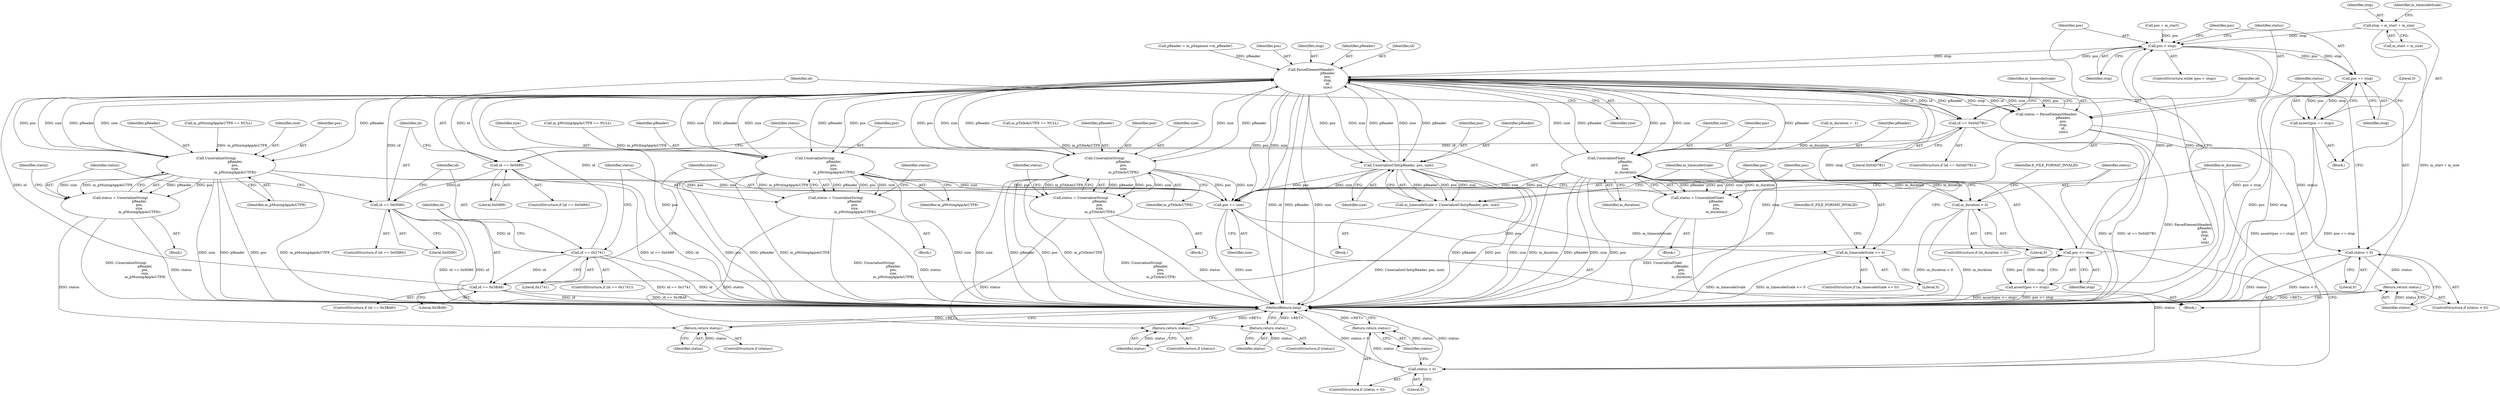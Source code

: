 digraph "1_Android_04839626ed859623901ebd3a5fd483982186b59d_166@integer" {
"1000130" [label="(Call,stop = m_start + m_size)"];
"1000143" [label="(Call,pos < stop)"];
"1000152" [label="(Call,ParseElementHeader(\n                                pReader,\n                                pos,\n                                stop,\n                                id,\n                                size))"];
"1000150" [label="(Call,status = ParseElementHeader(\n                                pReader,\n                                pos,\n                                stop,\n                                id,\n                                size))"];
"1000159" [label="(Call,status < 0)"];
"1000162" [label="(Return,return status;)"];
"1000165" [label="(Call,id == 0x0AD7B1)"];
"1000183" [label="(Call,id == 0x0489)"];
"1000209" [label="(Call,id == 0x0D80)"];
"1000227" [label="(Call,id == 0x1741)"];
"1000245" [label="(Call,id == 0x3BA9)"];
"1000171" [label="(Call,UnserializeUInt(pReader, pos, size))"];
"1000169" [label="(Call,m_timecodeScale = UnserializeUInt(pReader, pos, size))"];
"1000176" [label="(Call,m_timecodeScale <= 0)"];
"1000261" [label="(Call,pos += size)"];
"1000265" [label="(Call,pos <= stop)"];
"1000264" [label="(Call,assert(pos <= stop))"];
"1000190" [label="(Call,UnserializeFloat(\n                                    pReader,\n                                    pos,\n                                    size,\n                                    m_duration))"];
"1000188" [label="(Call,status = UnserializeFloat(\n                                    pReader,\n                                    pos,\n                                    size,\n                                    m_duration))"];
"1000196" [label="(Call,status < 0)"];
"1000199" [label="(Return,return status;)"];
"1000202" [label="(Call,m_duration < 0)"];
"1000216" [label="(Call,UnserializeString(\n                                    pReader,\n                                    pos,\n                                    size,\n                                    m_pMuxingAppAsUTF8))"];
"1000214" [label="(Call,status = UnserializeString(\n                                    pReader,\n                                    pos,\n                                    size,\n                                    m_pMuxingAppAsUTF8))"];
"1000223" [label="(Return,return status;)"];
"1000234" [label="(Call,UnserializeString(\n                                    pReader,\n                                    pos,\n                                    size,\n                                    m_pWritingAppAsUTF8))"];
"1000232" [label="(Call,status = UnserializeString(\n                                    pReader,\n                                    pos,\n                                    size,\n                                    m_pWritingAppAsUTF8))"];
"1000241" [label="(Return,return status;)"];
"1000252" [label="(Call,UnserializeString(\n                                    pReader,\n                                    pos,\n                                    size,\n                                    m_pTitleAsUTF8))"];
"1000250" [label="(Call,status = UnserializeString(\n                                    pReader,\n                                    pos,\n                                    size,\n                                    m_pTitleAsUTF8))"];
"1000259" [label="(Return,return status;)"];
"1000269" [label="(Call,pos == stop)"];
"1000268" [label="(Call,assert(pos == stop))"];
"1000167" [label="(Literal,0x0AD7B1)"];
"1000183" [label="(Call,id == 0x0489)"];
"1000173" [label="(Identifier,pos)"];
"1000169" [label="(Call,m_timecodeScale = UnserializeUInt(pReader, pos, size))"];
"1000168" [label="(Block,)"];
"1000223" [label="(Return,return status;)"];
"1000159" [label="(Call,status < 0)"];
"1000143" [label="(Call,pos < stop)"];
"1000191" [label="(Identifier,pReader)"];
"1000150" [label="(Call,status = ParseElementHeader(\n                                pReader,\n                                pos,\n                                stop,\n                                id,\n                                size))"];
"1000156" [label="(Identifier,id)"];
"1000130" [label="(Call,stop = m_start + m_size)"];
"1000162" [label="(Return,return status;)"];
"1000220" [label="(Identifier,m_pMuxingAppAsUTF8)"];
"1000206" [label="(Identifier,E_FILE_FORMAT_INVALID)"];
"1000244" [label="(ControlStructure,if (id == 0x3BA9))"];
"1000196" [label="(Call,status < 0)"];
"1000230" [label="(Block,)"];
"1000212" [label="(Block,)"];
"1000185" [label="(Literal,0x0489)"];
"1000157" [label="(Identifier,size)"];
"1000144" [label="(Identifier,pos)"];
"1000211" [label="(Literal,0x0D80)"];
"1000178" [label="(Literal,0)"];
"1000273" [label="(Literal,0)"];
"1000268" [label="(Call,assert(pos == stop))"];
"1000263" [label="(Identifier,size)"];
"1000193" [label="(Identifier,size)"];
"1000199" [label="(Return,return status;)"];
"1000274" [label="(MethodReturn,long)"];
"1000131" [label="(Identifier,stop)"];
"1000226" [label="(ControlStructure,if (id == 0x1741))"];
"1000242" [label="(Identifier,status)"];
"1000117" [label="(Call,m_pTitleAsUTF8 == NULL)"];
"1000221" [label="(ControlStructure,if (status))"];
"1000120" [label="(Call,pReader = m_pSegment->m_pReader)"];
"1000175" [label="(ControlStructure,if (m_timecodeScale <= 0))"];
"1000210" [label="(Identifier,id)"];
"1000194" [label="(Identifier,m_duration)"];
"1000171" [label="(Call,UnserializeUInt(pReader, pos, size))"];
"1000163" [label="(Identifier,status)"];
"1000190" [label="(Call,UnserializeFloat(\n                                    pReader,\n                                    pos,\n                                    size,\n                                    m_duration))"];
"1000247" [label="(Literal,0x3BA9)"];
"1000217" [label="(Identifier,pReader)"];
"1000259" [label="(Return,return status;)"];
"1000126" [label="(Call,pos = m_start)"];
"1000234" [label="(Call,UnserializeString(\n                                    pReader,\n                                    pos,\n                                    size,\n                                    m_pWritingAppAsUTF8))"];
"1000250" [label="(Call,status = UnserializeString(\n                                    pReader,\n                                    pos,\n                                    size,\n                                    m_pTitleAsUTF8))"];
"1000271" [label="(Identifier,stop)"];
"1000265" [label="(Call,pos <= stop)"];
"1000192" [label="(Identifier,pos)"];
"1000202" [label="(Call,m_duration < 0)"];
"1000229" [label="(Literal,0x1741)"];
"1000186" [label="(Block,)"];
"1000215" [label="(Identifier,status)"];
"1000248" [label="(Block,)"];
"1000241" [label="(Return,return status;)"];
"1000236" [label="(Identifier,pos)"];
"1000107" [label="(Block,)"];
"1000208" [label="(ControlStructure,if (id == 0x0D80))"];
"1000232" [label="(Call,status = UnserializeString(\n                                    pReader,\n                                    pos,\n                                    size,\n                                    m_pWritingAppAsUTF8))"];
"1000270" [label="(Identifier,pos)"];
"1000138" [label="(Call,m_duration = -1)"];
"1000266" [label="(Identifier,pos)"];
"1000261" [label="(Call,pos += size)"];
"1000267" [label="(Identifier,stop)"];
"1000145" [label="(Identifier,stop)"];
"1000269" [label="(Call,pos == stop)"];
"1000233" [label="(Identifier,status)"];
"1000151" [label="(Identifier,status)"];
"1000237" [label="(Identifier,size)"];
"1000189" [label="(Identifier,status)"];
"1000201" [label="(ControlStructure,if (m_duration < 0))"];
"1000262" [label="(Identifier,pos)"];
"1000136" [label="(Identifier,m_timecodeScale)"];
"1000257" [label="(ControlStructure,if (status))"];
"1000132" [label="(Call,m_start + m_size)"];
"1000166" [label="(Identifier,id)"];
"1000240" [label="(Identifier,status)"];
"1000209" [label="(Call,id == 0x0D80)"];
"1000154" [label="(Identifier,pos)"];
"1000109" [label="(Call,m_pMuxingAppAsUTF8 == NULL)"];
"1000177" [label="(Identifier,m_timecodeScale)"];
"1000113" [label="(Call,m_pWritingAppAsUTF8 == NULL)"];
"1000246" [label="(Identifier,id)"];
"1000253" [label="(Identifier,pReader)"];
"1000238" [label="(Identifier,m_pWritingAppAsUTF8)"];
"1000170" [label="(Identifier,m_timecodeScale)"];
"1000164" [label="(ControlStructure,if (id == 0x0AD7B1))"];
"1000264" [label="(Call,assert(pos <= stop))"];
"1000180" [label="(Identifier,E_FILE_FORMAT_INVALID)"];
"1000146" [label="(Block,)"];
"1000161" [label="(Literal,0)"];
"1000254" [label="(Identifier,pos)"];
"1000204" [label="(Literal,0)"];
"1000235" [label="(Identifier,pReader)"];
"1000256" [label="(Identifier,m_pTitleAsUTF8)"];
"1000203" [label="(Identifier,m_duration)"];
"1000172" [label="(Identifier,pReader)"];
"1000219" [label="(Identifier,size)"];
"1000155" [label="(Identifier,stop)"];
"1000153" [label="(Identifier,pReader)"];
"1000251" [label="(Identifier,status)"];
"1000152" [label="(Call,ParseElementHeader(\n                                pReader,\n                                pos,\n                                stop,\n                                id,\n                                size))"];
"1000198" [label="(Literal,0)"];
"1000174" [label="(Identifier,size)"];
"1000214" [label="(Call,status = UnserializeString(\n                                    pReader,\n                                    pos,\n                                    size,\n                                    m_pMuxingAppAsUTF8))"];
"1000224" [label="(Identifier,status)"];
"1000255" [label="(Identifier,size)"];
"1000160" [label="(Identifier,status)"];
"1000195" [label="(ControlStructure,if (status < 0))"];
"1000176" [label="(Call,m_timecodeScale <= 0)"];
"1000239" [label="(ControlStructure,if (status))"];
"1000165" [label="(Call,id == 0x0AD7B1)"];
"1000188" [label="(Call,status = UnserializeFloat(\n                                    pReader,\n                                    pos,\n                                    size,\n                                    m_duration))"];
"1000222" [label="(Identifier,status)"];
"1000158" [label="(ControlStructure,if (status < 0))"];
"1000200" [label="(Identifier,status)"];
"1000218" [label="(Identifier,pos)"];
"1000228" [label="(Identifier,id)"];
"1000258" [label="(Identifier,status)"];
"1000252" [label="(Call,UnserializeString(\n                                    pReader,\n                                    pos,\n                                    size,\n                                    m_pTitleAsUTF8))"];
"1000245" [label="(Call,id == 0x3BA9)"];
"1000142" [label="(ControlStructure,while (pos < stop))"];
"1000260" [label="(Identifier,status)"];
"1000197" [label="(Identifier,status)"];
"1000182" [label="(ControlStructure,if (id == 0x0489))"];
"1000227" [label="(Call,id == 0x1741)"];
"1000216" [label="(Call,UnserializeString(\n                                    pReader,\n                                    pos,\n                                    size,\n                                    m_pMuxingAppAsUTF8))"];
"1000184" [label="(Identifier,id)"];
"1000130" -> "1000107"  [label="AST: "];
"1000130" -> "1000132"  [label="CFG: "];
"1000131" -> "1000130"  [label="AST: "];
"1000132" -> "1000130"  [label="AST: "];
"1000136" -> "1000130"  [label="CFG: "];
"1000130" -> "1000274"  [label="DDG: m_start + m_size"];
"1000130" -> "1000143"  [label="DDG: stop"];
"1000143" -> "1000142"  [label="AST: "];
"1000143" -> "1000145"  [label="CFG: "];
"1000144" -> "1000143"  [label="AST: "];
"1000145" -> "1000143"  [label="AST: "];
"1000151" -> "1000143"  [label="CFG: "];
"1000270" -> "1000143"  [label="CFG: "];
"1000143" -> "1000274"  [label="DDG: pos < stop"];
"1000126" -> "1000143"  [label="DDG: pos"];
"1000265" -> "1000143"  [label="DDG: pos"];
"1000265" -> "1000143"  [label="DDG: stop"];
"1000143" -> "1000152"  [label="DDG: pos"];
"1000143" -> "1000152"  [label="DDG: stop"];
"1000143" -> "1000269"  [label="DDG: pos"];
"1000143" -> "1000269"  [label="DDG: stop"];
"1000152" -> "1000150"  [label="AST: "];
"1000152" -> "1000157"  [label="CFG: "];
"1000153" -> "1000152"  [label="AST: "];
"1000154" -> "1000152"  [label="AST: "];
"1000155" -> "1000152"  [label="AST: "];
"1000156" -> "1000152"  [label="AST: "];
"1000157" -> "1000152"  [label="AST: "];
"1000150" -> "1000152"  [label="CFG: "];
"1000152" -> "1000274"  [label="DDG: pReader"];
"1000152" -> "1000274"  [label="DDG: pos"];
"1000152" -> "1000274"  [label="DDG: size"];
"1000152" -> "1000274"  [label="DDG: stop"];
"1000152" -> "1000274"  [label="DDG: id"];
"1000152" -> "1000150"  [label="DDG: pReader"];
"1000152" -> "1000150"  [label="DDG: stop"];
"1000152" -> "1000150"  [label="DDG: id"];
"1000152" -> "1000150"  [label="DDG: size"];
"1000152" -> "1000150"  [label="DDG: pos"];
"1000171" -> "1000152"  [label="DDG: pReader"];
"1000171" -> "1000152"  [label="DDG: size"];
"1000216" -> "1000152"  [label="DDG: pReader"];
"1000216" -> "1000152"  [label="DDG: size"];
"1000252" -> "1000152"  [label="DDG: pReader"];
"1000252" -> "1000152"  [label="DDG: size"];
"1000234" -> "1000152"  [label="DDG: pReader"];
"1000234" -> "1000152"  [label="DDG: size"];
"1000190" -> "1000152"  [label="DDG: pReader"];
"1000190" -> "1000152"  [label="DDG: size"];
"1000120" -> "1000152"  [label="DDG: pReader"];
"1000209" -> "1000152"  [label="DDG: id"];
"1000227" -> "1000152"  [label="DDG: id"];
"1000245" -> "1000152"  [label="DDG: id"];
"1000165" -> "1000152"  [label="DDG: id"];
"1000183" -> "1000152"  [label="DDG: id"];
"1000152" -> "1000165"  [label="DDG: id"];
"1000152" -> "1000171"  [label="DDG: pReader"];
"1000152" -> "1000171"  [label="DDG: pos"];
"1000152" -> "1000171"  [label="DDG: size"];
"1000152" -> "1000190"  [label="DDG: pReader"];
"1000152" -> "1000190"  [label="DDG: pos"];
"1000152" -> "1000190"  [label="DDG: size"];
"1000152" -> "1000216"  [label="DDG: pReader"];
"1000152" -> "1000216"  [label="DDG: pos"];
"1000152" -> "1000216"  [label="DDG: size"];
"1000152" -> "1000234"  [label="DDG: pReader"];
"1000152" -> "1000234"  [label="DDG: pos"];
"1000152" -> "1000234"  [label="DDG: size"];
"1000152" -> "1000252"  [label="DDG: pReader"];
"1000152" -> "1000252"  [label="DDG: pos"];
"1000152" -> "1000252"  [label="DDG: size"];
"1000152" -> "1000261"  [label="DDG: size"];
"1000152" -> "1000261"  [label="DDG: pos"];
"1000152" -> "1000265"  [label="DDG: stop"];
"1000150" -> "1000146"  [label="AST: "];
"1000151" -> "1000150"  [label="AST: "];
"1000160" -> "1000150"  [label="CFG: "];
"1000150" -> "1000274"  [label="DDG: ParseElementHeader(\n                                pReader,\n                                pos,\n                                stop,\n                                id,\n                                size)"];
"1000150" -> "1000159"  [label="DDG: status"];
"1000159" -> "1000158"  [label="AST: "];
"1000159" -> "1000161"  [label="CFG: "];
"1000160" -> "1000159"  [label="AST: "];
"1000161" -> "1000159"  [label="AST: "];
"1000163" -> "1000159"  [label="CFG: "];
"1000166" -> "1000159"  [label="CFG: "];
"1000159" -> "1000274"  [label="DDG: status < 0"];
"1000159" -> "1000274"  [label="DDG: status"];
"1000159" -> "1000162"  [label="DDG: status"];
"1000162" -> "1000158"  [label="AST: "];
"1000162" -> "1000163"  [label="CFG: "];
"1000163" -> "1000162"  [label="AST: "];
"1000274" -> "1000162"  [label="CFG: "];
"1000162" -> "1000274"  [label="DDG: <RET>"];
"1000163" -> "1000162"  [label="DDG: status"];
"1000165" -> "1000164"  [label="AST: "];
"1000165" -> "1000167"  [label="CFG: "];
"1000166" -> "1000165"  [label="AST: "];
"1000167" -> "1000165"  [label="AST: "];
"1000170" -> "1000165"  [label="CFG: "];
"1000184" -> "1000165"  [label="CFG: "];
"1000165" -> "1000274"  [label="DDG: id"];
"1000165" -> "1000274"  [label="DDG: id == 0x0AD7B1"];
"1000165" -> "1000183"  [label="DDG: id"];
"1000183" -> "1000182"  [label="AST: "];
"1000183" -> "1000185"  [label="CFG: "];
"1000184" -> "1000183"  [label="AST: "];
"1000185" -> "1000183"  [label="AST: "];
"1000189" -> "1000183"  [label="CFG: "];
"1000210" -> "1000183"  [label="CFG: "];
"1000183" -> "1000274"  [label="DDG: id"];
"1000183" -> "1000274"  [label="DDG: id == 0x0489"];
"1000183" -> "1000209"  [label="DDG: id"];
"1000209" -> "1000208"  [label="AST: "];
"1000209" -> "1000211"  [label="CFG: "];
"1000210" -> "1000209"  [label="AST: "];
"1000211" -> "1000209"  [label="AST: "];
"1000215" -> "1000209"  [label="CFG: "];
"1000228" -> "1000209"  [label="CFG: "];
"1000209" -> "1000274"  [label="DDG: id == 0x0D80"];
"1000209" -> "1000274"  [label="DDG: id"];
"1000209" -> "1000227"  [label="DDG: id"];
"1000227" -> "1000226"  [label="AST: "];
"1000227" -> "1000229"  [label="CFG: "];
"1000228" -> "1000227"  [label="AST: "];
"1000229" -> "1000227"  [label="AST: "];
"1000233" -> "1000227"  [label="CFG: "];
"1000246" -> "1000227"  [label="CFG: "];
"1000227" -> "1000274"  [label="DDG: id == 0x1741"];
"1000227" -> "1000274"  [label="DDG: id"];
"1000227" -> "1000245"  [label="DDG: id"];
"1000245" -> "1000244"  [label="AST: "];
"1000245" -> "1000247"  [label="CFG: "];
"1000246" -> "1000245"  [label="AST: "];
"1000247" -> "1000245"  [label="AST: "];
"1000251" -> "1000245"  [label="CFG: "];
"1000262" -> "1000245"  [label="CFG: "];
"1000245" -> "1000274"  [label="DDG: id == 0x3BA9"];
"1000245" -> "1000274"  [label="DDG: id"];
"1000171" -> "1000169"  [label="AST: "];
"1000171" -> "1000174"  [label="CFG: "];
"1000172" -> "1000171"  [label="AST: "];
"1000173" -> "1000171"  [label="AST: "];
"1000174" -> "1000171"  [label="AST: "];
"1000169" -> "1000171"  [label="CFG: "];
"1000171" -> "1000274"  [label="DDG: pReader"];
"1000171" -> "1000274"  [label="DDG: pos"];
"1000171" -> "1000274"  [label="DDG: size"];
"1000171" -> "1000169"  [label="DDG: pReader"];
"1000171" -> "1000169"  [label="DDG: pos"];
"1000171" -> "1000169"  [label="DDG: size"];
"1000171" -> "1000261"  [label="DDG: size"];
"1000171" -> "1000261"  [label="DDG: pos"];
"1000169" -> "1000168"  [label="AST: "];
"1000170" -> "1000169"  [label="AST: "];
"1000177" -> "1000169"  [label="CFG: "];
"1000169" -> "1000274"  [label="DDG: UnserializeUInt(pReader, pos, size)"];
"1000169" -> "1000176"  [label="DDG: m_timecodeScale"];
"1000176" -> "1000175"  [label="AST: "];
"1000176" -> "1000178"  [label="CFG: "];
"1000177" -> "1000176"  [label="AST: "];
"1000178" -> "1000176"  [label="AST: "];
"1000180" -> "1000176"  [label="CFG: "];
"1000262" -> "1000176"  [label="CFG: "];
"1000176" -> "1000274"  [label="DDG: m_timecodeScale <= 0"];
"1000176" -> "1000274"  [label="DDG: m_timecodeScale"];
"1000261" -> "1000146"  [label="AST: "];
"1000261" -> "1000263"  [label="CFG: "];
"1000262" -> "1000261"  [label="AST: "];
"1000263" -> "1000261"  [label="AST: "];
"1000266" -> "1000261"  [label="CFG: "];
"1000261" -> "1000274"  [label="DDG: size"];
"1000234" -> "1000261"  [label="DDG: size"];
"1000234" -> "1000261"  [label="DDG: pos"];
"1000252" -> "1000261"  [label="DDG: size"];
"1000252" -> "1000261"  [label="DDG: pos"];
"1000216" -> "1000261"  [label="DDG: size"];
"1000216" -> "1000261"  [label="DDG: pos"];
"1000190" -> "1000261"  [label="DDG: size"];
"1000190" -> "1000261"  [label="DDG: pos"];
"1000261" -> "1000265"  [label="DDG: pos"];
"1000265" -> "1000264"  [label="AST: "];
"1000265" -> "1000267"  [label="CFG: "];
"1000266" -> "1000265"  [label="AST: "];
"1000267" -> "1000265"  [label="AST: "];
"1000264" -> "1000265"  [label="CFG: "];
"1000265" -> "1000264"  [label="DDG: pos"];
"1000265" -> "1000264"  [label="DDG: stop"];
"1000264" -> "1000146"  [label="AST: "];
"1000144" -> "1000264"  [label="CFG: "];
"1000264" -> "1000274"  [label="DDG: pos <= stop"];
"1000264" -> "1000274"  [label="DDG: assert(pos <= stop)"];
"1000190" -> "1000188"  [label="AST: "];
"1000190" -> "1000194"  [label="CFG: "];
"1000191" -> "1000190"  [label="AST: "];
"1000192" -> "1000190"  [label="AST: "];
"1000193" -> "1000190"  [label="AST: "];
"1000194" -> "1000190"  [label="AST: "];
"1000188" -> "1000190"  [label="CFG: "];
"1000190" -> "1000274"  [label="DDG: m_duration"];
"1000190" -> "1000274"  [label="DDG: pReader"];
"1000190" -> "1000274"  [label="DDG: size"];
"1000190" -> "1000274"  [label="DDG: pos"];
"1000190" -> "1000188"  [label="DDG: pReader"];
"1000190" -> "1000188"  [label="DDG: pos"];
"1000190" -> "1000188"  [label="DDG: size"];
"1000190" -> "1000188"  [label="DDG: m_duration"];
"1000138" -> "1000190"  [label="DDG: m_duration"];
"1000202" -> "1000190"  [label="DDG: m_duration"];
"1000190" -> "1000202"  [label="DDG: m_duration"];
"1000188" -> "1000186"  [label="AST: "];
"1000189" -> "1000188"  [label="AST: "];
"1000197" -> "1000188"  [label="CFG: "];
"1000188" -> "1000274"  [label="DDG: UnserializeFloat(\n                                    pReader,\n                                    pos,\n                                    size,\n                                    m_duration)"];
"1000188" -> "1000196"  [label="DDG: status"];
"1000196" -> "1000195"  [label="AST: "];
"1000196" -> "1000198"  [label="CFG: "];
"1000197" -> "1000196"  [label="AST: "];
"1000198" -> "1000196"  [label="AST: "];
"1000200" -> "1000196"  [label="CFG: "];
"1000203" -> "1000196"  [label="CFG: "];
"1000196" -> "1000274"  [label="DDG: status"];
"1000196" -> "1000274"  [label="DDG: status < 0"];
"1000196" -> "1000199"  [label="DDG: status"];
"1000199" -> "1000195"  [label="AST: "];
"1000199" -> "1000200"  [label="CFG: "];
"1000200" -> "1000199"  [label="AST: "];
"1000274" -> "1000199"  [label="CFG: "];
"1000199" -> "1000274"  [label="DDG: <RET>"];
"1000200" -> "1000199"  [label="DDG: status"];
"1000202" -> "1000201"  [label="AST: "];
"1000202" -> "1000204"  [label="CFG: "];
"1000203" -> "1000202"  [label="AST: "];
"1000204" -> "1000202"  [label="AST: "];
"1000206" -> "1000202"  [label="CFG: "];
"1000262" -> "1000202"  [label="CFG: "];
"1000202" -> "1000274"  [label="DDG: m_duration"];
"1000202" -> "1000274"  [label="DDG: m_duration < 0"];
"1000216" -> "1000214"  [label="AST: "];
"1000216" -> "1000220"  [label="CFG: "];
"1000217" -> "1000216"  [label="AST: "];
"1000218" -> "1000216"  [label="AST: "];
"1000219" -> "1000216"  [label="AST: "];
"1000220" -> "1000216"  [label="AST: "];
"1000214" -> "1000216"  [label="CFG: "];
"1000216" -> "1000274"  [label="DDG: size"];
"1000216" -> "1000274"  [label="DDG: pReader"];
"1000216" -> "1000274"  [label="DDG: pos"];
"1000216" -> "1000274"  [label="DDG: m_pMuxingAppAsUTF8"];
"1000216" -> "1000214"  [label="DDG: pReader"];
"1000216" -> "1000214"  [label="DDG: pos"];
"1000216" -> "1000214"  [label="DDG: size"];
"1000216" -> "1000214"  [label="DDG: m_pMuxingAppAsUTF8"];
"1000109" -> "1000216"  [label="DDG: m_pMuxingAppAsUTF8"];
"1000214" -> "1000212"  [label="AST: "];
"1000215" -> "1000214"  [label="AST: "];
"1000222" -> "1000214"  [label="CFG: "];
"1000214" -> "1000274"  [label="DDG: UnserializeString(\n                                    pReader,\n                                    pos,\n                                    size,\n                                    m_pMuxingAppAsUTF8)"];
"1000214" -> "1000274"  [label="DDG: status"];
"1000214" -> "1000223"  [label="DDG: status"];
"1000223" -> "1000221"  [label="AST: "];
"1000223" -> "1000224"  [label="CFG: "];
"1000224" -> "1000223"  [label="AST: "];
"1000274" -> "1000223"  [label="CFG: "];
"1000223" -> "1000274"  [label="DDG: <RET>"];
"1000224" -> "1000223"  [label="DDG: status"];
"1000234" -> "1000232"  [label="AST: "];
"1000234" -> "1000238"  [label="CFG: "];
"1000235" -> "1000234"  [label="AST: "];
"1000236" -> "1000234"  [label="AST: "];
"1000237" -> "1000234"  [label="AST: "];
"1000238" -> "1000234"  [label="AST: "];
"1000232" -> "1000234"  [label="CFG: "];
"1000234" -> "1000274"  [label="DDG: size"];
"1000234" -> "1000274"  [label="DDG: pos"];
"1000234" -> "1000274"  [label="DDG: pReader"];
"1000234" -> "1000274"  [label="DDG: m_pWritingAppAsUTF8"];
"1000234" -> "1000232"  [label="DDG: pReader"];
"1000234" -> "1000232"  [label="DDG: pos"];
"1000234" -> "1000232"  [label="DDG: size"];
"1000234" -> "1000232"  [label="DDG: m_pWritingAppAsUTF8"];
"1000113" -> "1000234"  [label="DDG: m_pWritingAppAsUTF8"];
"1000232" -> "1000230"  [label="AST: "];
"1000233" -> "1000232"  [label="AST: "];
"1000240" -> "1000232"  [label="CFG: "];
"1000232" -> "1000274"  [label="DDG: status"];
"1000232" -> "1000274"  [label="DDG: UnserializeString(\n                                    pReader,\n                                    pos,\n                                    size,\n                                    m_pWritingAppAsUTF8)"];
"1000232" -> "1000241"  [label="DDG: status"];
"1000241" -> "1000239"  [label="AST: "];
"1000241" -> "1000242"  [label="CFG: "];
"1000242" -> "1000241"  [label="AST: "];
"1000274" -> "1000241"  [label="CFG: "];
"1000241" -> "1000274"  [label="DDG: <RET>"];
"1000242" -> "1000241"  [label="DDG: status"];
"1000252" -> "1000250"  [label="AST: "];
"1000252" -> "1000256"  [label="CFG: "];
"1000253" -> "1000252"  [label="AST: "];
"1000254" -> "1000252"  [label="AST: "];
"1000255" -> "1000252"  [label="AST: "];
"1000256" -> "1000252"  [label="AST: "];
"1000250" -> "1000252"  [label="CFG: "];
"1000252" -> "1000274"  [label="DDG: size"];
"1000252" -> "1000274"  [label="DDG: pReader"];
"1000252" -> "1000274"  [label="DDG: pos"];
"1000252" -> "1000274"  [label="DDG: m_pTitleAsUTF8"];
"1000252" -> "1000250"  [label="DDG: pReader"];
"1000252" -> "1000250"  [label="DDG: pos"];
"1000252" -> "1000250"  [label="DDG: size"];
"1000252" -> "1000250"  [label="DDG: m_pTitleAsUTF8"];
"1000117" -> "1000252"  [label="DDG: m_pTitleAsUTF8"];
"1000250" -> "1000248"  [label="AST: "];
"1000251" -> "1000250"  [label="AST: "];
"1000258" -> "1000250"  [label="CFG: "];
"1000250" -> "1000274"  [label="DDG: status"];
"1000250" -> "1000274"  [label="DDG: UnserializeString(\n                                    pReader,\n                                    pos,\n                                    size,\n                                    m_pTitleAsUTF8)"];
"1000250" -> "1000259"  [label="DDG: status"];
"1000259" -> "1000257"  [label="AST: "];
"1000259" -> "1000260"  [label="CFG: "];
"1000260" -> "1000259"  [label="AST: "];
"1000274" -> "1000259"  [label="CFG: "];
"1000259" -> "1000274"  [label="DDG: <RET>"];
"1000260" -> "1000259"  [label="DDG: status"];
"1000269" -> "1000268"  [label="AST: "];
"1000269" -> "1000271"  [label="CFG: "];
"1000270" -> "1000269"  [label="AST: "];
"1000271" -> "1000269"  [label="AST: "];
"1000268" -> "1000269"  [label="CFG: "];
"1000269" -> "1000274"  [label="DDG: pos"];
"1000269" -> "1000274"  [label="DDG: stop"];
"1000269" -> "1000268"  [label="DDG: pos"];
"1000269" -> "1000268"  [label="DDG: stop"];
"1000268" -> "1000107"  [label="AST: "];
"1000273" -> "1000268"  [label="CFG: "];
"1000268" -> "1000274"  [label="DDG: pos == stop"];
"1000268" -> "1000274"  [label="DDG: assert(pos == stop)"];
}
